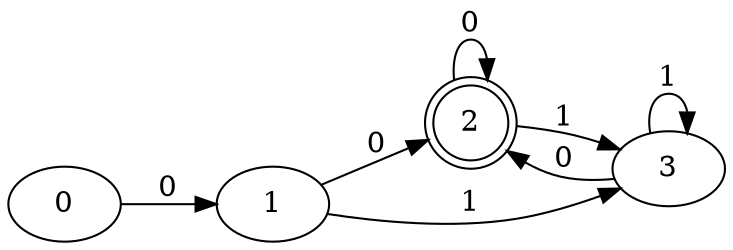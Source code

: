 digraph Automata {
	rankdir=LR
	0 [label=0]
	0 -> 1 [label=0]
	1 [label=1]
	1 -> 2 [label=0]
	1 -> 3 [label=1]
	2 [label=2 shape=doublecircle]
	2 -> 2 [label=0]
	2 -> 3 [label=1]
	3 [label=3]
	3 -> 2 [label=0]
	3 -> 3 [label=1]
}
